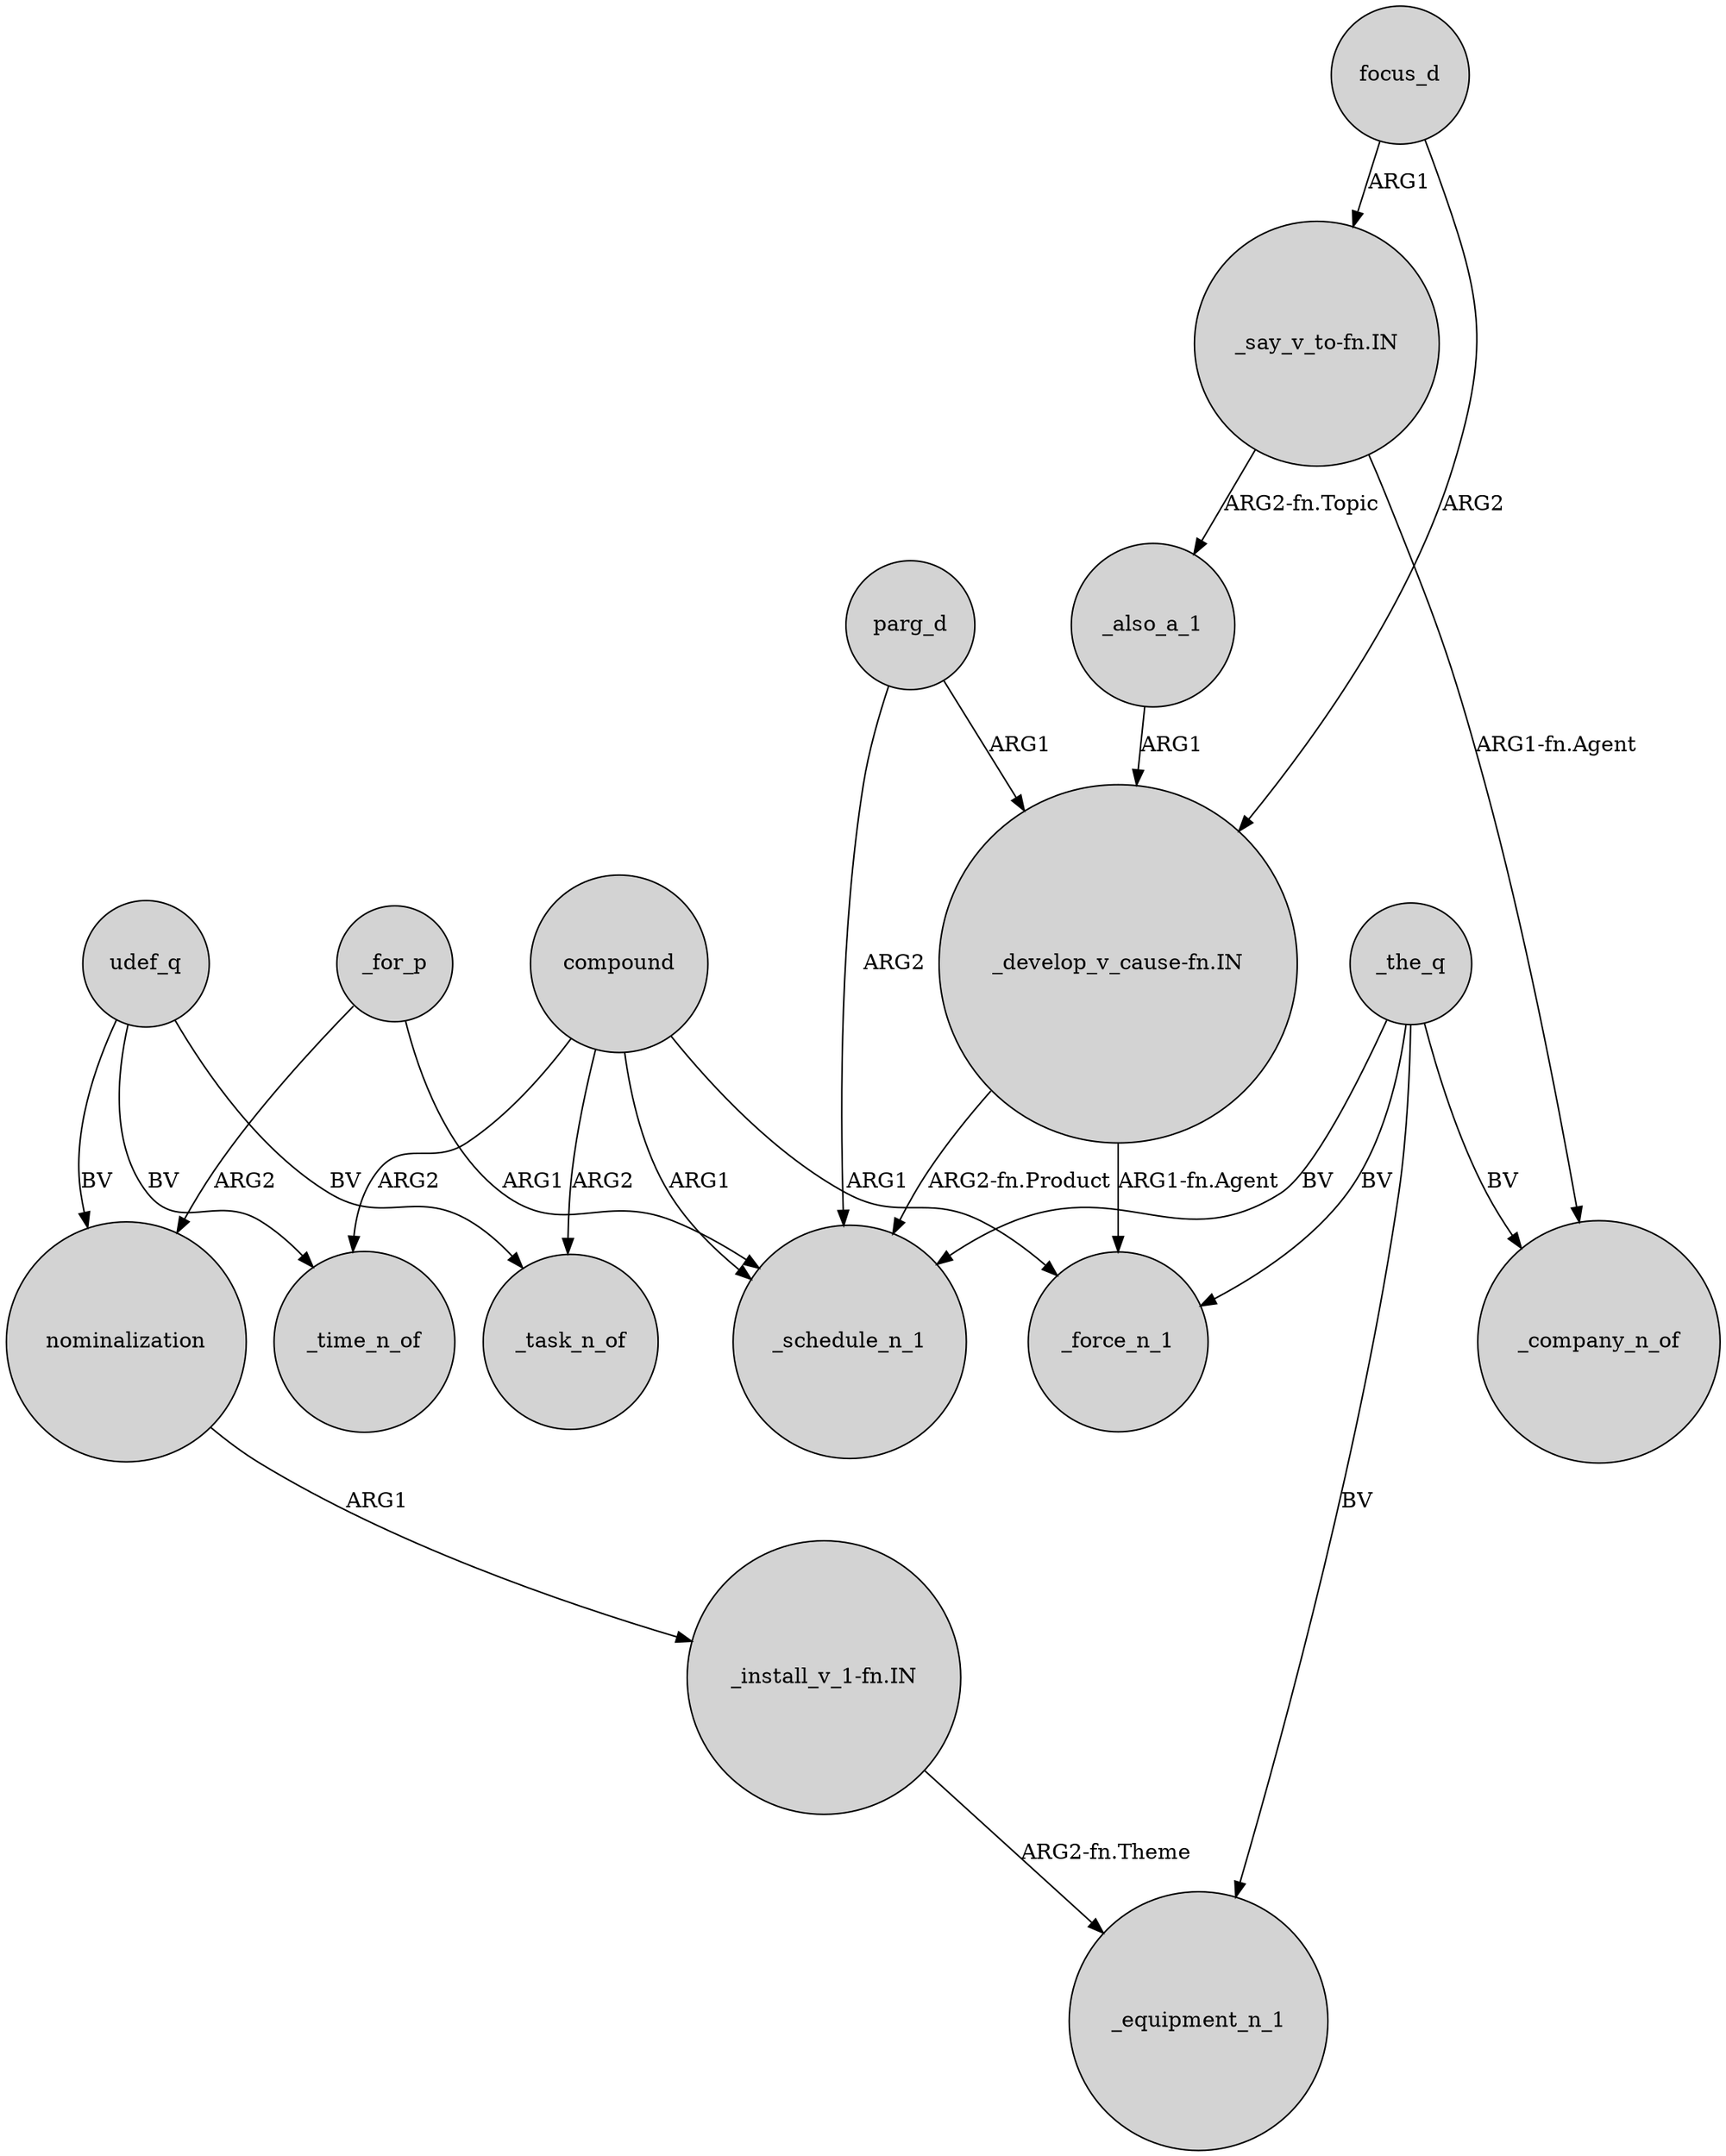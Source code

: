 digraph {
	node [shape=circle style=filled]
	nominalization -> "_install_v_1-fn.IN" [label=ARG1]
	udef_q -> _task_n_of [label=BV]
	"_say_v_to-fn.IN" -> _also_a_1 [label="ARG2-fn.Topic"]
	_for_p -> _schedule_n_1 [label=ARG1]
	compound -> _force_n_1 [label=ARG1]
	_for_p -> nominalization [label=ARG2]
	"_develop_v_cause-fn.IN" -> _schedule_n_1 [label="ARG2-fn.Product"]
	parg_d -> _schedule_n_1 [label=ARG2]
	_the_q -> _company_n_of [label=BV]
	compound -> _task_n_of [label=ARG2]
	"_install_v_1-fn.IN" -> _equipment_n_1 [label="ARG2-fn.Theme"]
	udef_q -> _time_n_of [label=BV]
	parg_d -> "_develop_v_cause-fn.IN" [label=ARG1]
	compound -> _time_n_of [label=ARG2]
	udef_q -> nominalization [label=BV]
	_the_q -> _schedule_n_1 [label=BV]
	compound -> _schedule_n_1 [label=ARG1]
	"_develop_v_cause-fn.IN" -> _force_n_1 [label="ARG1-fn.Agent"]
	"_say_v_to-fn.IN" -> _company_n_of [label="ARG1-fn.Agent"]
	focus_d -> "_develop_v_cause-fn.IN" [label=ARG2]
	_the_q -> _force_n_1 [label=BV]
	_the_q -> _equipment_n_1 [label=BV]
	_also_a_1 -> "_develop_v_cause-fn.IN" [label=ARG1]
	focus_d -> "_say_v_to-fn.IN" [label=ARG1]
}
